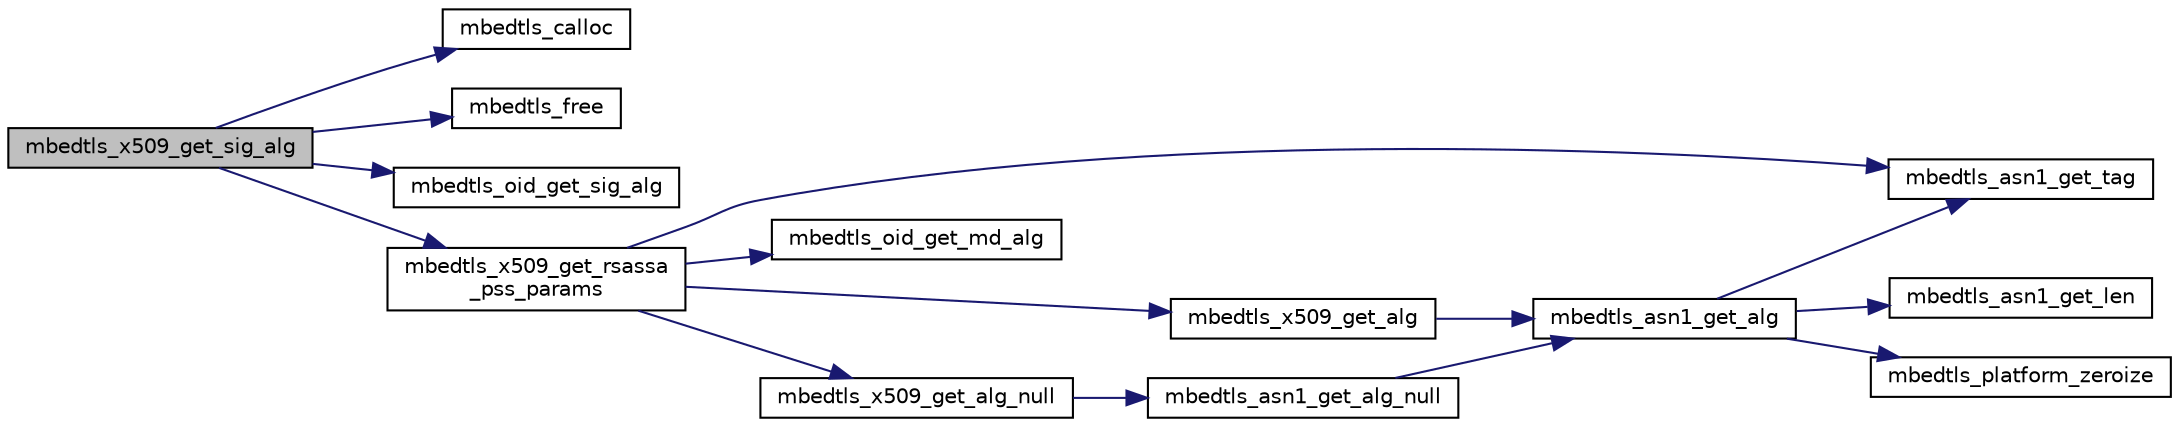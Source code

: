 digraph "mbedtls_x509_get_sig_alg"
{
 // LATEX_PDF_SIZE
  edge [fontname="Helvetica",fontsize="10",labelfontname="Helvetica",labelfontsize="10"];
  node [fontname="Helvetica",fontsize="10",shape=record];
  rankdir="LR";
  Node1 [label="mbedtls_x509_get_sig_alg",height=0.2,width=0.4,color="black", fillcolor="grey75", style="filled", fontcolor="black",tooltip=" "];
  Node1 -> Node2 [color="midnightblue",fontsize="10",style="solid",fontname="Helvetica"];
  Node2 [label="mbedtls_calloc",height=0.2,width=0.4,color="black", fillcolor="white", style="filled",URL="$dc/d3f/platform_8c.html#a065dcb25fe2c4492a910bec761400ebe",tooltip=" "];
  Node1 -> Node3 [color="midnightblue",fontsize="10",style="solid",fontname="Helvetica"];
  Node3 [label="mbedtls_free",height=0.2,width=0.4,color="black", fillcolor="white", style="filled",URL="$dc/d3f/platform_8c.html#a5aeffbc9179142d77ef35d3266d5fc4d",tooltip=" "];
  Node1 -> Node4 [color="midnightblue",fontsize="10",style="solid",fontname="Helvetica"];
  Node4 [label="mbedtls_oid_get_sig_alg",height=0.2,width=0.4,color="black", fillcolor="white", style="filled",URL="$da/d73/oid_8h.html#abc3e1ab713f5693308de415bbde0d5a0",tooltip="Translate SignatureAlgorithm OID into md_type and pk_type."];
  Node1 -> Node5 [color="midnightblue",fontsize="10",style="solid",fontname="Helvetica"];
  Node5 [label="mbedtls_x509_get_rsassa\l_pss_params",height=0.2,width=0.4,color="black", fillcolor="white", style="filled",URL="$da/dc4/group__x509__module.html#ga158d0b17cd5ef8fa250f50129c46768b",tooltip=" "];
  Node5 -> Node6 [color="midnightblue",fontsize="10",style="solid",fontname="Helvetica"];
  Node6 [label="mbedtls_asn1_get_tag",height=0.2,width=0.4,color="black", fillcolor="white", style="filled",URL="$d7/d01/group__asn1__module.html#gae8d7dd42a3b99b61d2ef60bc0c2eaf0d",tooltip="Get the tag and length of the tag. Check for the requested tag. Updates the pointer to immediately be..."];
  Node5 -> Node7 [color="midnightblue",fontsize="10",style="solid",fontname="Helvetica"];
  Node7 [label="mbedtls_oid_get_md_alg",height=0.2,width=0.4,color="black", fillcolor="white", style="filled",URL="$da/d73/oid_8h.html#ad17c5466d99de2ea8a9c581ecdfbded1",tooltip="Translate hash algorithm OID into md_type."];
  Node5 -> Node8 [color="midnightblue",fontsize="10",style="solid",fontname="Helvetica"];
  Node8 [label="mbedtls_x509_get_alg",height=0.2,width=0.4,color="black", fillcolor="white", style="filled",URL="$da/dc4/group__x509__module.html#ga96a6e579899dff8e0669977605a85178",tooltip=" "];
  Node8 -> Node9 [color="midnightblue",fontsize="10",style="solid",fontname="Helvetica"];
  Node9 [label="mbedtls_asn1_get_alg",height=0.2,width=0.4,color="black", fillcolor="white", style="filled",URL="$d7/d01/group__asn1__module.html#gadd253579640ea717f368d9a0f6085be0",tooltip="Retrieve an AlgorithmIdentifier ASN.1 sequence. Updates the pointer to immediately behind the full Al..."];
  Node9 -> Node10 [color="midnightblue",fontsize="10",style="solid",fontname="Helvetica"];
  Node10 [label="mbedtls_asn1_get_len",height=0.2,width=0.4,color="black", fillcolor="white", style="filled",URL="$d7/d01/group__asn1__module.html#gad45c1d0ed3694fe903342cb32647bfb1",tooltip="Get the length of an ASN.1 element. Updates the pointer to immediately behind the length."];
  Node9 -> Node6 [color="midnightblue",fontsize="10",style="solid",fontname="Helvetica"];
  Node9 -> Node11 [color="midnightblue",fontsize="10",style="solid",fontname="Helvetica"];
  Node11 [label="mbedtls_platform_zeroize",height=0.2,width=0.4,color="black", fillcolor="white", style="filled",URL="$dd/dde/platform__util_8c.html#aa4e36b2c1c58d8ad89e1e11b6ebea2d9",tooltip="Securely zeroize a buffer."];
  Node5 -> Node12 [color="midnightblue",fontsize="10",style="solid",fontname="Helvetica"];
  Node12 [label="mbedtls_x509_get_alg_null",height=0.2,width=0.4,color="black", fillcolor="white", style="filled",URL="$da/dc4/group__x509__module.html#ga6d841aa6a9b81bf0b5d5877ef7a1c11a",tooltip=" "];
  Node12 -> Node13 [color="midnightblue",fontsize="10",style="solid",fontname="Helvetica"];
  Node13 [label="mbedtls_asn1_get_alg_null",height=0.2,width=0.4,color="black", fillcolor="white", style="filled",URL="$d7/d01/group__asn1__module.html#gadad023ecf92a50d47eaf206705efdb0e",tooltip="Retrieve an AlgorithmIdentifier ASN.1 sequence with NULL or no params. Updates the pointer to immedia..."];
  Node13 -> Node9 [color="midnightblue",fontsize="10",style="solid",fontname="Helvetica"];
}
